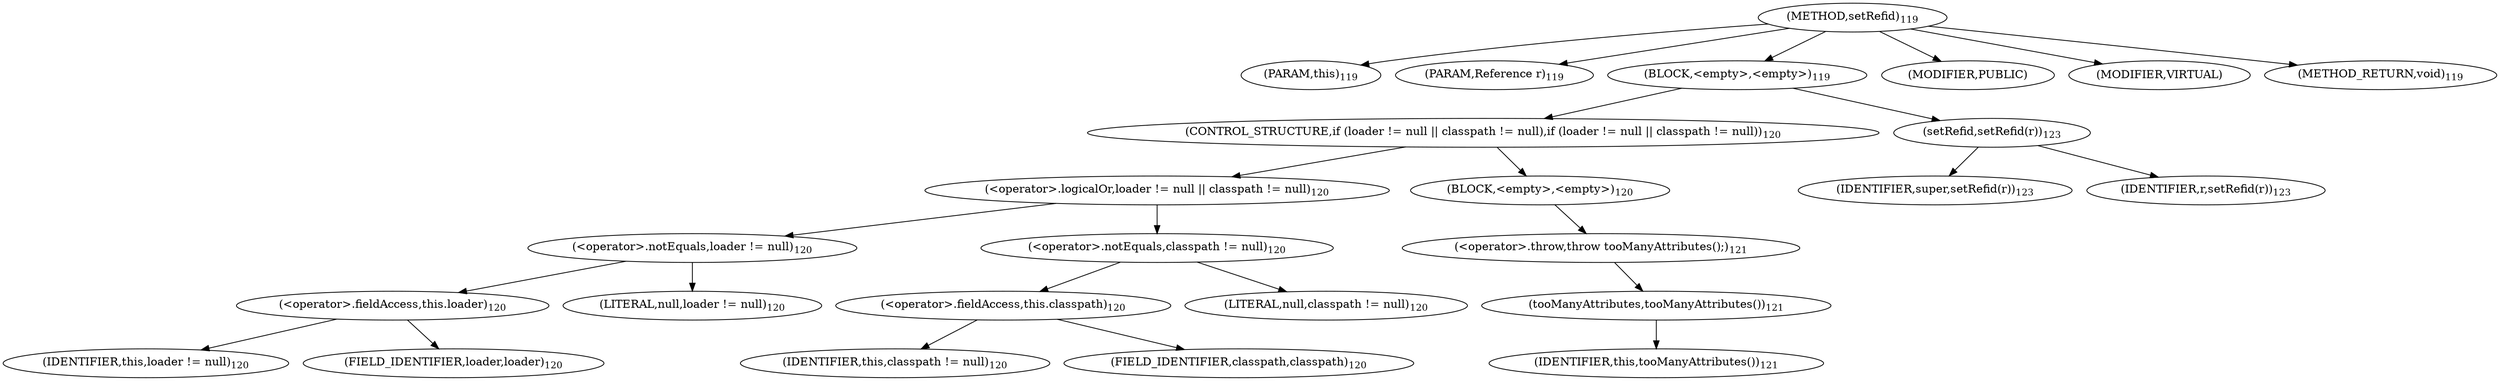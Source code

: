 digraph "setRefid" {  
"167" [label = <(METHOD,setRefid)<SUB>119</SUB>> ]
"25" [label = <(PARAM,this)<SUB>119</SUB>> ]
"168" [label = <(PARAM,Reference r)<SUB>119</SUB>> ]
"169" [label = <(BLOCK,&lt;empty&gt;,&lt;empty&gt;)<SUB>119</SUB>> ]
"170" [label = <(CONTROL_STRUCTURE,if (loader != null || classpath != null),if (loader != null || classpath != null))<SUB>120</SUB>> ]
"171" [label = <(&lt;operator&gt;.logicalOr,loader != null || classpath != null)<SUB>120</SUB>> ]
"172" [label = <(&lt;operator&gt;.notEquals,loader != null)<SUB>120</SUB>> ]
"173" [label = <(&lt;operator&gt;.fieldAccess,this.loader)<SUB>120</SUB>> ]
"174" [label = <(IDENTIFIER,this,loader != null)<SUB>120</SUB>> ]
"175" [label = <(FIELD_IDENTIFIER,loader,loader)<SUB>120</SUB>> ]
"176" [label = <(LITERAL,null,loader != null)<SUB>120</SUB>> ]
"177" [label = <(&lt;operator&gt;.notEquals,classpath != null)<SUB>120</SUB>> ]
"178" [label = <(&lt;operator&gt;.fieldAccess,this.classpath)<SUB>120</SUB>> ]
"179" [label = <(IDENTIFIER,this,classpath != null)<SUB>120</SUB>> ]
"180" [label = <(FIELD_IDENTIFIER,classpath,classpath)<SUB>120</SUB>> ]
"181" [label = <(LITERAL,null,classpath != null)<SUB>120</SUB>> ]
"182" [label = <(BLOCK,&lt;empty&gt;,&lt;empty&gt;)<SUB>120</SUB>> ]
"183" [label = <(&lt;operator&gt;.throw,throw tooManyAttributes();)<SUB>121</SUB>> ]
"184" [label = <(tooManyAttributes,tooManyAttributes())<SUB>121</SUB>> ]
"24" [label = <(IDENTIFIER,this,tooManyAttributes())<SUB>121</SUB>> ]
"185" [label = <(setRefid,setRefid(r))<SUB>123</SUB>> ]
"186" [label = <(IDENTIFIER,super,setRefid(r))<SUB>123</SUB>> ]
"187" [label = <(IDENTIFIER,r,setRefid(r))<SUB>123</SUB>> ]
"188" [label = <(MODIFIER,PUBLIC)> ]
"189" [label = <(MODIFIER,VIRTUAL)> ]
"190" [label = <(METHOD_RETURN,void)<SUB>119</SUB>> ]
  "167" -> "25" 
  "167" -> "168" 
  "167" -> "169" 
  "167" -> "188" 
  "167" -> "189" 
  "167" -> "190" 
  "169" -> "170" 
  "169" -> "185" 
  "170" -> "171" 
  "170" -> "182" 
  "171" -> "172" 
  "171" -> "177" 
  "172" -> "173" 
  "172" -> "176" 
  "173" -> "174" 
  "173" -> "175" 
  "177" -> "178" 
  "177" -> "181" 
  "178" -> "179" 
  "178" -> "180" 
  "182" -> "183" 
  "183" -> "184" 
  "184" -> "24" 
  "185" -> "186" 
  "185" -> "187" 
}
